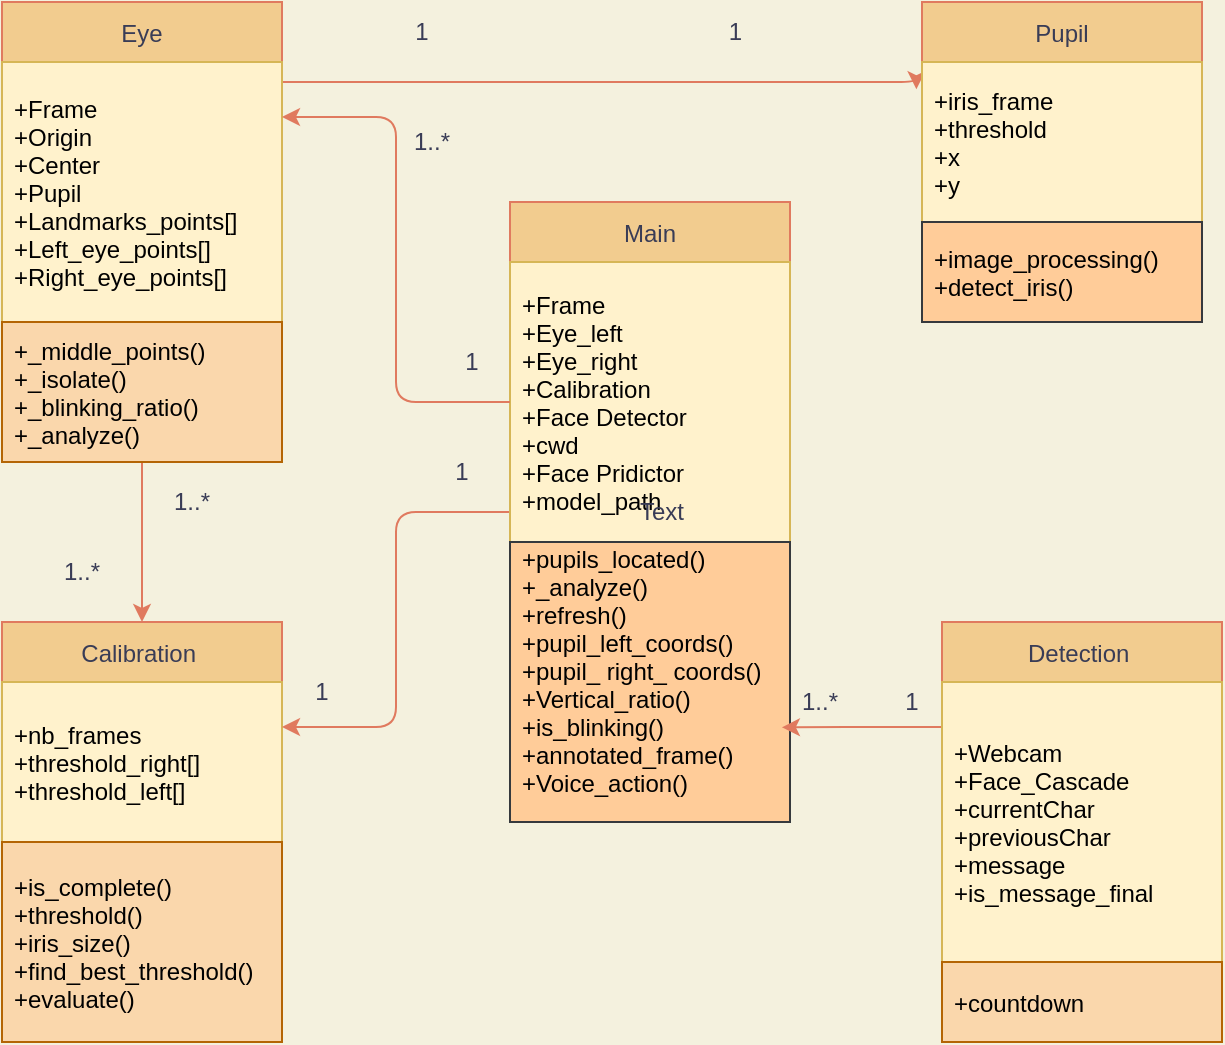 <mxfile version="20.0.3" type="github">
  <diagram id="C5RBs43oDa-KdzZeNtuy" name="Page-1">
    <mxGraphModel dx="1275" dy="570" grid="1" gridSize="10" guides="1" tooltips="1" connect="1" arrows="1" fold="1" page="1" pageScale="1" pageWidth="827" pageHeight="1169" background="#F4F1DE" math="0" shadow="0">
      <root>
        <mxCell id="WIyWlLk6GJQsqaUBKTNV-0" />
        <mxCell id="WIyWlLk6GJQsqaUBKTNV-1" parent="WIyWlLk6GJQsqaUBKTNV-0" />
        <mxCell id="wD0ftkQDU1PrecrL6eob-24" style="edgeStyle=orthogonalEdgeStyle;curved=0;rounded=1;sketch=0;orthogonalLoop=1;jettySize=auto;html=1;fontColor=#393C56;strokeColor=#E07A5F;fillColor=#F2CC8F;entryX=-0.02;entryY=0.17;entryDx=0;entryDy=0;entryPerimeter=0;" edge="1" parent="WIyWlLk6GJQsqaUBKTNV-1" target="wD0ftkQDU1PrecrL6eob-11">
          <mxGeometry relative="1" as="geometry">
            <mxPoint x="540" y="120" as="targetPoint" />
            <mxPoint x="230" y="140" as="sourcePoint" />
            <Array as="points">
              <mxPoint x="547" y="140" />
            </Array>
          </mxGeometry>
        </mxCell>
        <mxCell id="wD0ftkQDU1PrecrL6eob-26" style="edgeStyle=orthogonalEdgeStyle;curved=0;rounded=1;sketch=0;orthogonalLoop=1;jettySize=auto;html=1;exitX=0.5;exitY=1;exitDx=0;exitDy=0;entryX=0.5;entryY=0;entryDx=0;entryDy=0;fontColor=#393C56;strokeColor=#E07A5F;fillColor=#F2CC8F;" edge="1" parent="WIyWlLk6GJQsqaUBKTNV-1" source="wD0ftkQDU1PrecrL6eob-1" target="wD0ftkQDU1PrecrL6eob-5">
          <mxGeometry relative="1" as="geometry" />
        </mxCell>
        <mxCell id="wD0ftkQDU1PrecrL6eob-1" value="Eye" style="swimlane;fontStyle=0;childLayout=stackLayout;horizontal=1;startSize=30;horizontalStack=0;resizeParent=1;resizeParentMax=0;resizeLast=0;collapsible=1;marginBottom=0;fillColor=#F2CC8F;strokeColor=#E07A5F;fontColor=#393C56;" vertex="1" parent="WIyWlLk6GJQsqaUBKTNV-1">
          <mxGeometry x="90" y="100" width="140" height="230" as="geometry" />
        </mxCell>
        <mxCell id="wD0ftkQDU1PrecrL6eob-2" value="+Frame&#xa;+Origin&#xa;+Center&#xa;+Pupil&#xa;+Landmarks_points[]&#xa;+Left_eye_points[]&#xa;+Right_eye_points[]" style="text;strokeColor=#d6b656;fillColor=#fff2cc;align=left;verticalAlign=middle;spacingLeft=4;spacingRight=4;overflow=hidden;points=[[0,0.5],[1,0.5]];portConstraint=eastwest;rotatable=0;" vertex="1" parent="wD0ftkQDU1PrecrL6eob-1">
          <mxGeometry y="30" width="140" height="130" as="geometry" />
        </mxCell>
        <mxCell id="wD0ftkQDU1PrecrL6eob-4" value="+_middle_points()&#xa;+_isolate()&#xa;+_blinking_ratio()&#xa;+_analyze()" style="text;strokeColor=#b46504;fillColor=#fad7ac;align=left;verticalAlign=middle;spacingLeft=4;spacingRight=4;overflow=hidden;points=[[0,0.5],[1,0.5]];portConstraint=eastwest;rotatable=0;" vertex="1" parent="wD0ftkQDU1PrecrL6eob-1">
          <mxGeometry y="160" width="140" height="70" as="geometry" />
        </mxCell>
        <mxCell id="wD0ftkQDU1PrecrL6eob-5" value="Calibration " style="swimlane;fontStyle=0;childLayout=stackLayout;horizontal=1;startSize=30;horizontalStack=0;resizeParent=1;resizeParentMax=0;resizeLast=0;collapsible=1;marginBottom=0;fillColor=#F2CC8F;strokeColor=#E07A5F;fontColor=#393C56;" vertex="1" parent="WIyWlLk6GJQsqaUBKTNV-1">
          <mxGeometry x="90" y="410" width="140" height="210" as="geometry" />
        </mxCell>
        <mxCell id="wD0ftkQDU1PrecrL6eob-7" value="+nb_frames&#xa;+threshold_right[]&#xa;+threshold_left[]" style="text;strokeColor=#d6b656;fillColor=#fff2cc;align=left;verticalAlign=middle;spacingLeft=4;spacingRight=4;overflow=hidden;points=[[0,0.5],[1,0.5]];portConstraint=eastwest;rotatable=0;" vertex="1" parent="wD0ftkQDU1PrecrL6eob-5">
          <mxGeometry y="30" width="140" height="80" as="geometry" />
        </mxCell>
        <mxCell id="wD0ftkQDU1PrecrL6eob-8" value="+is_complete()&#xa;+threshold()&#xa;+iris_size()&#xa;+find_best_threshold()&#xa;+evaluate()" style="text;strokeColor=#b46504;fillColor=#fad7ac;align=left;verticalAlign=middle;spacingLeft=4;spacingRight=4;overflow=hidden;points=[[0,0.5],[1,0.5]];portConstraint=eastwest;rotatable=0;" vertex="1" parent="wD0ftkQDU1PrecrL6eob-5">
          <mxGeometry y="110" width="140" height="100" as="geometry" />
        </mxCell>
        <mxCell id="wD0ftkQDU1PrecrL6eob-9" value="Pupil" style="swimlane;fontStyle=0;childLayout=stackLayout;horizontal=1;startSize=30;horizontalStack=0;resizeParent=1;resizeParentMax=0;resizeLast=0;collapsible=1;marginBottom=0;fillColor=#F2CC8F;strokeColor=#E07A5F;fontColor=#393C56;" vertex="1" parent="WIyWlLk6GJQsqaUBKTNV-1">
          <mxGeometry x="550" y="100" width="140" height="160" as="geometry" />
        </mxCell>
        <mxCell id="wD0ftkQDU1PrecrL6eob-11" value="+iris_frame&#xa;+threshold&#xa;+x&#xa;+y" style="text;strokeColor=#d6b656;fillColor=#fff2cc;align=left;verticalAlign=middle;spacingLeft=4;spacingRight=4;overflow=hidden;points=[[0,0.5],[1,0.5]];portConstraint=eastwest;rotatable=0;" vertex="1" parent="wD0ftkQDU1PrecrL6eob-9">
          <mxGeometry y="30" width="140" height="80" as="geometry" />
        </mxCell>
        <mxCell id="wD0ftkQDU1PrecrL6eob-12" value="+image_processing()&#xa;+detect_iris()" style="text;strokeColor=#36393d;fillColor=#ffcc99;align=left;verticalAlign=middle;spacingLeft=4;spacingRight=4;overflow=hidden;points=[[0,0.5],[1,0.5]];portConstraint=eastwest;rotatable=0;" vertex="1" parent="wD0ftkQDU1PrecrL6eob-9">
          <mxGeometry y="110" width="140" height="50" as="geometry" />
        </mxCell>
        <mxCell id="wD0ftkQDU1PrecrL6eob-23" style="edgeStyle=orthogonalEdgeStyle;curved=0;rounded=1;sketch=0;orthogonalLoop=1;jettySize=auto;html=1;exitX=0;exitY=0.5;exitDx=0;exitDy=0;entryX=1;entryY=0.25;entryDx=0;entryDy=0;fontColor=#393C56;strokeColor=#E07A5F;fillColor=#F2CC8F;" edge="1" parent="WIyWlLk6GJQsqaUBKTNV-1" source="wD0ftkQDU1PrecrL6eob-13" target="wD0ftkQDU1PrecrL6eob-5">
          <mxGeometry relative="1" as="geometry" />
        </mxCell>
        <mxCell id="wD0ftkQDU1PrecrL6eob-13" value="Main" style="swimlane;fontStyle=0;childLayout=stackLayout;horizontal=1;startSize=30;horizontalStack=0;resizeParent=1;resizeParentMax=0;resizeLast=0;collapsible=1;marginBottom=0;fillColor=#F2CC8F;strokeColor=#E07A5F;fontColor=#393C56;" vertex="1" parent="WIyWlLk6GJQsqaUBKTNV-1">
          <mxGeometry x="344" y="200" width="140" height="310" as="geometry" />
        </mxCell>
        <mxCell id="wD0ftkQDU1PrecrL6eob-14" value="+Frame&#xa;+Eye_left&#xa;+Eye_right&#xa;+Calibration&#xa;+Face Detector&#xa;+cwd&#xa;+Face Pridictor&#xa;+model_path" style="text;strokeColor=#d6b656;fillColor=#fff2cc;align=left;verticalAlign=middle;spacingLeft=4;spacingRight=4;overflow=hidden;points=[[0,0.5],[1,0.5]];portConstraint=eastwest;rotatable=0;" vertex="1" parent="wD0ftkQDU1PrecrL6eob-13">
          <mxGeometry y="30" width="140" height="140" as="geometry" />
        </mxCell>
        <mxCell id="wD0ftkQDU1PrecrL6eob-16" value="+pupils_located()&#xa;+_analyze()&#xa;+refresh()&#xa;+pupil_left_coords()&#xa;+pupil_ right_ coords()&#xa;+Vertical_ratio()&#xa;+is_blinking()&#xa;+annotated_frame()&#xa;+Voice_action()&#xa;" style="text;strokeColor=#36393d;fillColor=#ffcc99;align=left;verticalAlign=middle;spacingLeft=4;spacingRight=4;overflow=hidden;points=[[0,0.5],[1,0.5]];portConstraint=eastwest;rotatable=0;" vertex="1" parent="wD0ftkQDU1PrecrL6eob-13">
          <mxGeometry y="170" width="140" height="140" as="geometry" />
        </mxCell>
        <mxCell id="wD0ftkQDU1PrecrL6eob-29" style="edgeStyle=orthogonalEdgeStyle;curved=0;rounded=1;sketch=0;orthogonalLoop=1;jettySize=auto;html=1;exitX=0;exitY=0.25;exitDx=0;exitDy=0;entryX=0.971;entryY=0.662;entryDx=0;entryDy=0;entryPerimeter=0;fontColor=#393C56;strokeColor=#E07A5F;fillColor=#F2CC8F;" edge="1" parent="WIyWlLk6GJQsqaUBKTNV-1" source="wD0ftkQDU1PrecrL6eob-17" target="wD0ftkQDU1PrecrL6eob-16">
          <mxGeometry relative="1" as="geometry" />
        </mxCell>
        <mxCell id="wD0ftkQDU1PrecrL6eob-17" value="Detection " style="swimlane;fontStyle=0;childLayout=stackLayout;horizontal=1;startSize=30;horizontalStack=0;resizeParent=1;resizeParentMax=0;resizeLast=0;collapsible=1;marginBottom=0;fillColor=#F2CC8F;strokeColor=#E07A5F;fontColor=#393C56;" vertex="1" parent="WIyWlLk6GJQsqaUBKTNV-1">
          <mxGeometry x="560" y="410" width="140" height="210" as="geometry" />
        </mxCell>
        <mxCell id="wD0ftkQDU1PrecrL6eob-18" value="+Webcam&#xa;+Face_Cascade&#xa;+currentChar&#xa;+previousChar&#xa;+message&#xa;+is_message_final" style="text;strokeColor=#d6b656;fillColor=#fff2cc;align=left;verticalAlign=middle;spacingLeft=4;spacingRight=4;overflow=hidden;points=[[0,0.5],[1,0.5]];portConstraint=eastwest;rotatable=0;" vertex="1" parent="wD0ftkQDU1PrecrL6eob-17">
          <mxGeometry y="30" width="140" height="140" as="geometry" />
        </mxCell>
        <mxCell id="wD0ftkQDU1PrecrL6eob-20" value="+countdown" style="text;strokeColor=#b46504;fillColor=#fad7ac;align=left;verticalAlign=middle;spacingLeft=4;spacingRight=4;overflow=hidden;points=[[0,0.5],[1,0.5]];portConstraint=eastwest;rotatable=0;" vertex="1" parent="wD0ftkQDU1PrecrL6eob-17">
          <mxGeometry y="170" width="140" height="40" as="geometry" />
        </mxCell>
        <mxCell id="wD0ftkQDU1PrecrL6eob-21" style="edgeStyle=orthogonalEdgeStyle;curved=0;rounded=1;sketch=0;orthogonalLoop=1;jettySize=auto;html=1;exitX=0;exitY=0.5;exitDx=0;exitDy=0;entryX=1;entryY=0.25;entryDx=0;entryDy=0;fontColor=#393C56;strokeColor=#E07A5F;fillColor=#F2CC8F;" edge="1" parent="WIyWlLk6GJQsqaUBKTNV-1" source="wD0ftkQDU1PrecrL6eob-14" target="wD0ftkQDU1PrecrL6eob-1">
          <mxGeometry relative="1" as="geometry" />
        </mxCell>
        <mxCell id="wD0ftkQDU1PrecrL6eob-30" value="1&amp;nbsp; &amp;nbsp; &amp;nbsp; &amp;nbsp; &amp;nbsp; &amp;nbsp; &amp;nbsp; &amp;nbsp; &amp;nbsp; &amp;nbsp; &amp;nbsp; &amp;nbsp; &amp;nbsp; &amp;nbsp; &amp;nbsp; &amp;nbsp; &amp;nbsp; &amp;nbsp; &amp;nbsp; &amp;nbsp; &amp;nbsp; &amp;nbsp; &amp;nbsp;1&amp;nbsp;" style="text;html=1;strokeColor=none;fillColor=none;align=center;verticalAlign=middle;whiteSpace=wrap;rounded=0;sketch=0;fontColor=#393C56;" vertex="1" parent="WIyWlLk6GJQsqaUBKTNV-1">
          <mxGeometry x="230" y="110" width="300" height="10" as="geometry" />
        </mxCell>
        <mxCell id="wD0ftkQDU1PrecrL6eob-38" value="1" style="text;html=1;strokeColor=none;fillColor=none;align=center;verticalAlign=middle;whiteSpace=wrap;rounded=0;sketch=0;fontColor=#393C56;" vertex="1" parent="WIyWlLk6GJQsqaUBKTNV-1">
          <mxGeometry x="540" y="440" width="10" height="20" as="geometry" />
        </mxCell>
        <mxCell id="wD0ftkQDU1PrecrL6eob-42" value="1..*" style="text;html=1;strokeColor=none;fillColor=none;align=center;verticalAlign=middle;whiteSpace=wrap;rounded=0;sketch=0;fontColor=#393C56;" vertex="1" parent="WIyWlLk6GJQsqaUBKTNV-1">
          <mxGeometry x="484" y="440" width="30" height="20" as="geometry" />
        </mxCell>
        <mxCell id="wD0ftkQDU1PrecrL6eob-43" value="1" style="text;html=1;strokeColor=none;fillColor=none;align=center;verticalAlign=middle;whiteSpace=wrap;rounded=0;sketch=0;fontColor=#393C56;" vertex="1" parent="WIyWlLk6GJQsqaUBKTNV-1">
          <mxGeometry x="320" y="270" width="10" height="20" as="geometry" />
        </mxCell>
        <mxCell id="wD0ftkQDU1PrecrL6eob-44" value="1..*" style="text;html=1;strokeColor=none;fillColor=none;align=center;verticalAlign=middle;whiteSpace=wrap;rounded=0;sketch=0;fontColor=#393C56;" vertex="1" parent="WIyWlLk6GJQsqaUBKTNV-1">
          <mxGeometry x="290" y="160" width="30" height="20" as="geometry" />
        </mxCell>
        <mxCell id="wD0ftkQDU1PrecrL6eob-45" value="1" style="text;html=1;strokeColor=none;fillColor=none;align=center;verticalAlign=middle;whiteSpace=wrap;rounded=0;sketch=0;fontColor=#393C56;" vertex="1" parent="WIyWlLk6GJQsqaUBKTNV-1">
          <mxGeometry x="310" y="320" width="20" height="30" as="geometry" />
        </mxCell>
        <mxCell id="wD0ftkQDU1PrecrL6eob-48" value="1" style="text;html=1;strokeColor=none;fillColor=none;align=center;verticalAlign=middle;whiteSpace=wrap;rounded=0;sketch=0;fontColor=#393C56;" vertex="1" parent="WIyWlLk6GJQsqaUBKTNV-1">
          <mxGeometry x="240" y="430" width="20" height="30" as="geometry" />
        </mxCell>
        <mxCell id="wD0ftkQDU1PrecrL6eob-49" value="Text" style="text;html=1;strokeColor=none;fillColor=none;align=center;verticalAlign=middle;whiteSpace=wrap;rounded=0;sketch=0;fontColor=#393C56;" vertex="1" parent="WIyWlLk6GJQsqaUBKTNV-1">
          <mxGeometry x="390" y="340" width="60" height="30" as="geometry" />
        </mxCell>
        <mxCell id="wD0ftkQDU1PrecrL6eob-50" value="1..*" style="text;html=1;strokeColor=none;fillColor=none;align=center;verticalAlign=middle;whiteSpace=wrap;rounded=0;sketch=0;fontColor=#393C56;" vertex="1" parent="WIyWlLk6GJQsqaUBKTNV-1">
          <mxGeometry x="100" y="370" width="60" height="30" as="geometry" />
        </mxCell>
        <mxCell id="wD0ftkQDU1PrecrL6eob-51" value="1..*" style="text;html=1;strokeColor=none;fillColor=none;align=center;verticalAlign=middle;whiteSpace=wrap;rounded=0;sketch=0;fontColor=#393C56;" vertex="1" parent="WIyWlLk6GJQsqaUBKTNV-1">
          <mxGeometry x="170" y="340" width="30" height="20" as="geometry" />
        </mxCell>
      </root>
    </mxGraphModel>
  </diagram>
</mxfile>
